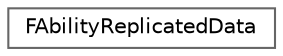digraph "Graphical Class Hierarchy"
{
 // INTERACTIVE_SVG=YES
 // LATEX_PDF_SIZE
  bgcolor="transparent";
  edge [fontname=Helvetica,fontsize=10,labelfontname=Helvetica,labelfontsize=10];
  node [fontname=Helvetica,fontsize=10,shape=box,height=0.2,width=0.4];
  rankdir="LR";
  Node0 [id="Node000000",label="FAbilityReplicatedData",height=0.2,width=0.4,color="grey40", fillcolor="white", style="filled",URL="$da/dca/structFAbilityReplicatedData.html",tooltip="Payload for generic replicated events."];
}
